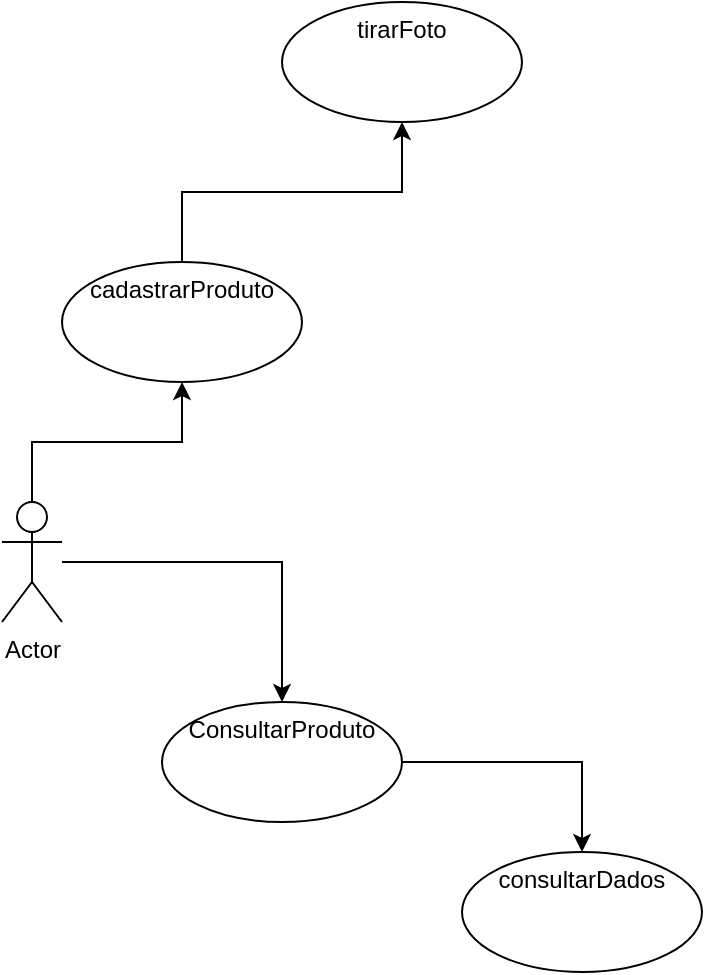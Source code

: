 <mxfile version="20.6.0" type="device"><diagram id="31eAxpvbb87QUDBFSLvK" name="Página-1"><mxGraphModel dx="1422" dy="762" grid="1" gridSize="10" guides="1" tooltips="1" connect="1" arrows="1" fold="1" page="1" pageScale="1" pageWidth="827" pageHeight="1169" math="0" shadow="0"><root><mxCell id="0"/><mxCell id="1" parent="0"/><mxCell id="F15ff8HONIPreXhrMEsf-20" value="" style="edgeStyle=orthogonalEdgeStyle;rounded=0;orthogonalLoop=1;jettySize=auto;html=1;" edge="1" parent="1" source="F15ff8HONIPreXhrMEsf-18" target="F15ff8HONIPreXhrMEsf-19"><mxGeometry relative="1" as="geometry"/></mxCell><mxCell id="F15ff8HONIPreXhrMEsf-28" value="" style="edgeStyle=orthogonalEdgeStyle;rounded=0;orthogonalLoop=1;jettySize=auto;html=1;" edge="1" parent="1" source="F15ff8HONIPreXhrMEsf-18" target="F15ff8HONIPreXhrMEsf-27"><mxGeometry relative="1" as="geometry"/></mxCell><mxCell id="F15ff8HONIPreXhrMEsf-18" value="Actor" style="shape=umlActor;verticalLabelPosition=bottom;verticalAlign=top;html=1;" vertex="1" parent="1"><mxGeometry x="130" y="350" width="30" height="60" as="geometry"/></mxCell><mxCell id="F15ff8HONIPreXhrMEsf-22" value="" style="edgeStyle=orthogonalEdgeStyle;rounded=0;orthogonalLoop=1;jettySize=auto;html=1;" edge="1" parent="1" source="F15ff8HONIPreXhrMEsf-19" target="F15ff8HONIPreXhrMEsf-21"><mxGeometry relative="1" as="geometry"/></mxCell><mxCell id="F15ff8HONIPreXhrMEsf-19" value="cadastrarProduto&lt;br&gt;" style="ellipse;whiteSpace=wrap;html=1;verticalAlign=top;" vertex="1" parent="1"><mxGeometry x="160" y="230" width="120" height="60" as="geometry"/></mxCell><mxCell id="F15ff8HONIPreXhrMEsf-21" value="tirarFoto" style="ellipse;whiteSpace=wrap;html=1;verticalAlign=top;" vertex="1" parent="1"><mxGeometry x="270" y="100" width="120" height="60" as="geometry"/></mxCell><mxCell id="F15ff8HONIPreXhrMEsf-30" style="edgeStyle=orthogonalEdgeStyle;rounded=0;orthogonalLoop=1;jettySize=auto;html=1;" edge="1" parent="1" source="F15ff8HONIPreXhrMEsf-27" target="F15ff8HONIPreXhrMEsf-29"><mxGeometry relative="1" as="geometry"/></mxCell><mxCell id="F15ff8HONIPreXhrMEsf-27" value="ConsultarProduto&lt;br&gt;" style="ellipse;whiteSpace=wrap;html=1;verticalAlign=top;" vertex="1" parent="1"><mxGeometry x="210" y="450" width="120" height="60" as="geometry"/></mxCell><mxCell id="F15ff8HONIPreXhrMEsf-29" value="consultarDados&lt;br&gt;" style="ellipse;whiteSpace=wrap;html=1;verticalAlign=top;" vertex="1" parent="1"><mxGeometry x="360" y="525" width="120" height="60" as="geometry"/></mxCell></root></mxGraphModel></diagram></mxfile>